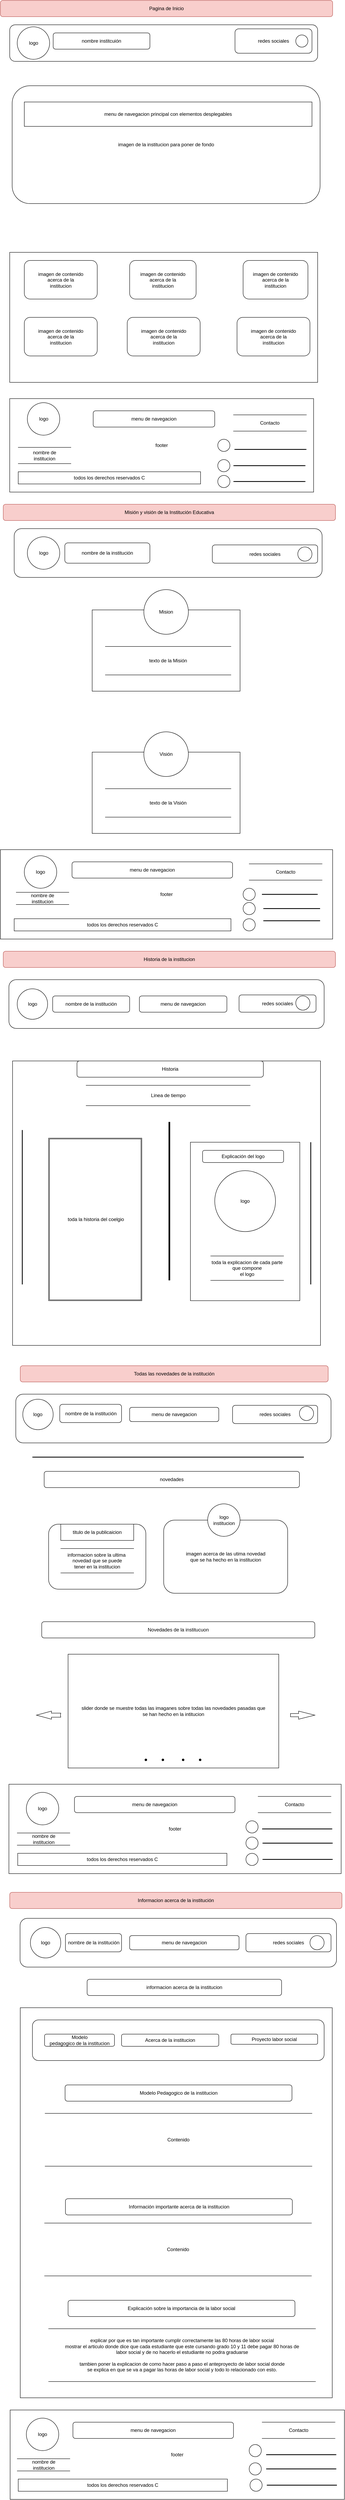 <mxfile version="24.0.7" type="github">
  <diagram name="Página-1" id="djj3ZXUcn-spQ-AeiXdr">
    <mxGraphModel dx="1120" dy="1641" grid="1" gridSize="10" guides="1" tooltips="1" connect="1" arrows="1" fold="1" page="1" pageScale="1" pageWidth="827" pageHeight="1169" math="0" shadow="0">
      <root>
        <mxCell id="0" />
        <mxCell id="1" parent="0" />
        <mxCell id="-t3dqLqAsf-GsAG9dkLh-14" value="" style="rounded=1;whiteSpace=wrap;html=1;" parent="1" vertex="1">
          <mxGeometry x="34" y="40" width="760" height="90" as="geometry" />
        </mxCell>
        <mxCell id="-t3dqLqAsf-GsAG9dkLh-15" value="logo" style="ellipse;whiteSpace=wrap;html=1;aspect=fixed;" parent="1" vertex="1">
          <mxGeometry x="52.5" y="45" width="80" height="80" as="geometry" />
        </mxCell>
        <mxCell id="-t3dqLqAsf-GsAG9dkLh-16" value="nombre institcuión" style="rounded=1;whiteSpace=wrap;html=1;" parent="1" vertex="1">
          <mxGeometry x="141.25" y="60" width="238.75" height="40" as="geometry" />
        </mxCell>
        <mxCell id="-t3dqLqAsf-GsAG9dkLh-17" value="&lt;div&gt;redes sociales&lt;br&gt;&lt;/div&gt;" style="rounded=1;whiteSpace=wrap;html=1;" parent="1" vertex="1">
          <mxGeometry x="590" y="50" width="190" height="60" as="geometry" />
        </mxCell>
        <mxCell id="-t3dqLqAsf-GsAG9dkLh-18" value="imagen de la institucion para poner de fondo" style="rounded=1;whiteSpace=wrap;html=1;" parent="1" vertex="1">
          <mxGeometry x="40" y="190" width="760" height="290" as="geometry" />
        </mxCell>
        <mxCell id="-t3dqLqAsf-GsAG9dkLh-20" value="menu de navegacion principal con elementos desplegables" style="rounded=0;whiteSpace=wrap;html=1;" parent="1" vertex="1">
          <mxGeometry x="70" y="230" width="710" height="60" as="geometry" />
        </mxCell>
        <mxCell id="-t3dqLqAsf-GsAG9dkLh-29" value="" style="rounded=0;whiteSpace=wrap;html=1;" parent="1" vertex="1">
          <mxGeometry x="34" y="600" width="760" height="320" as="geometry" />
        </mxCell>
        <mxCell id="-t3dqLqAsf-GsAG9dkLh-30" value="&lt;div&gt;imagen de contenido &lt;br&gt;&lt;/div&gt;&lt;div&gt;acerca de la &lt;br&gt;&lt;/div&gt;&lt;div&gt;institucion&lt;br&gt;&lt;/div&gt;" style="rounded=1;whiteSpace=wrap;html=1;" parent="1" vertex="1">
          <mxGeometry x="70" y="620" width="180" height="95" as="geometry" />
        </mxCell>
        <mxCell id="-t3dqLqAsf-GsAG9dkLh-34" value="&lt;div&gt;imagen de contenido &lt;br&gt;&lt;/div&gt;&lt;div&gt;acerca de la &lt;br&gt;&lt;/div&gt;&lt;div&gt;institucion&lt;br&gt;&lt;/div&gt;" style="rounded=1;whiteSpace=wrap;html=1;" parent="1" vertex="1">
          <mxGeometry x="330" y="620" width="164" height="95" as="geometry" />
        </mxCell>
        <mxCell id="-t3dqLqAsf-GsAG9dkLh-35" value="&lt;div&gt;imagen de contenido &lt;br&gt;&lt;/div&gt;&lt;div&gt;acerca de la &lt;br&gt;&lt;/div&gt;&lt;div&gt;institucion&lt;br&gt;&lt;/div&gt;" style="rounded=1;whiteSpace=wrap;html=1;" parent="1" vertex="1">
          <mxGeometry x="610" y="620" width="160" height="95" as="geometry" />
        </mxCell>
        <mxCell id="-t3dqLqAsf-GsAG9dkLh-38" value="&lt;div&gt;imagen de contenido &lt;br&gt;&lt;/div&gt;&lt;div&gt;acerca de la &lt;br&gt;&lt;/div&gt;&lt;div&gt;institucion&lt;br&gt;&lt;/div&gt;" style="rounded=1;whiteSpace=wrap;html=1;" parent="1" vertex="1">
          <mxGeometry x="70" y="760" width="180" height="95" as="geometry" />
        </mxCell>
        <mxCell id="-t3dqLqAsf-GsAG9dkLh-40" value="&lt;div&gt;imagen de contenido &lt;br&gt;&lt;/div&gt;&lt;div&gt;acerca de la &lt;br&gt;&lt;/div&gt;&lt;div&gt;institucion&lt;br&gt;&lt;/div&gt;" style="rounded=1;whiteSpace=wrap;html=1;" parent="1" vertex="1">
          <mxGeometry x="324" y="760" width="180" height="95" as="geometry" />
        </mxCell>
        <mxCell id="-t3dqLqAsf-GsAG9dkLh-41" value="&lt;div&gt;imagen de contenido &lt;br&gt;&lt;/div&gt;&lt;div&gt;acerca de la &lt;br&gt;&lt;/div&gt;&lt;div&gt;institucion&lt;br&gt;&lt;/div&gt;" style="rounded=1;whiteSpace=wrap;html=1;" parent="1" vertex="1">
          <mxGeometry x="595" y="760" width="180" height="95" as="geometry" />
        </mxCell>
        <mxCell id="-t3dqLqAsf-GsAG9dkLh-42" value="" style="ellipse;whiteSpace=wrap;html=1;aspect=fixed;" parent="1" vertex="1">
          <mxGeometry x="740" y="65" width="30" height="30" as="geometry" />
        </mxCell>
        <mxCell id="-t3dqLqAsf-GsAG9dkLh-43" value="footer" style="rounded=0;whiteSpace=wrap;html=1;" parent="1" vertex="1">
          <mxGeometry x="34" y="960" width="750" height="230" as="geometry" />
        </mxCell>
        <mxCell id="-t3dqLqAsf-GsAG9dkLh-45" value="Misión y visión de la Institución Educativa" style="rounded=1;whiteSpace=wrap;html=1;fillColor=#f8cecc;strokeColor=#b85450;" parent="1" vertex="1">
          <mxGeometry x="18" y="1220" width="820" height="40" as="geometry" />
        </mxCell>
        <mxCell id="-t3dqLqAsf-GsAG9dkLh-47" value="" style="rounded=1;whiteSpace=wrap;html=1;" parent="1" vertex="1">
          <mxGeometry x="45" y="1280" width="760" height="120" as="geometry" />
        </mxCell>
        <mxCell id="-t3dqLqAsf-GsAG9dkLh-48" value="logo" style="ellipse;whiteSpace=wrap;html=1;aspect=fixed;" parent="1" vertex="1">
          <mxGeometry x="77.5" y="1300" width="80" height="80" as="geometry" />
        </mxCell>
        <mxCell id="-t3dqLqAsf-GsAG9dkLh-49" value="nombre de la institución" style="rounded=1;whiteSpace=wrap;html=1;" parent="1" vertex="1">
          <mxGeometry x="170" y="1315" width="210" height="50" as="geometry" />
        </mxCell>
        <mxCell id="-t3dqLqAsf-GsAG9dkLh-50" value="redes sociales" style="rounded=1;whiteSpace=wrap;html=1;" parent="1" vertex="1">
          <mxGeometry x="534" y="1320" width="260" height="45" as="geometry" />
        </mxCell>
        <mxCell id="-t3dqLqAsf-GsAG9dkLh-51" value="" style="ellipse;whiteSpace=wrap;html=1;aspect=fixed;" parent="1" vertex="1">
          <mxGeometry x="745" y="1325" width="35" height="35" as="geometry" />
        </mxCell>
        <mxCell id="-t3dqLqAsf-GsAG9dkLh-73" value="" style="rounded=0;whiteSpace=wrap;html=1;" parent="1" vertex="1">
          <mxGeometry x="237.5" y="1480" width="365" height="200" as="geometry" />
        </mxCell>
        <mxCell id="-t3dqLqAsf-GsAG9dkLh-74" value="Mision" style="ellipse;whiteSpace=wrap;html=1;aspect=fixed;" parent="1" vertex="1">
          <mxGeometry x="365" y="1430" width="110" height="110" as="geometry" />
        </mxCell>
        <mxCell id="-t3dqLqAsf-GsAG9dkLh-75" value="texto de la Misión" style="shape=partialRectangle;whiteSpace=wrap;html=1;left=0;right=0;fillColor=none;" parent="1" vertex="1">
          <mxGeometry x="270" y="1570" width="310" height="70" as="geometry" />
        </mxCell>
        <mxCell id="-t3dqLqAsf-GsAG9dkLh-76" value="" style="rounded=0;whiteSpace=wrap;html=1;" parent="1" vertex="1">
          <mxGeometry x="237.5" y="1830" width="365" height="200" as="geometry" />
        </mxCell>
        <mxCell id="-t3dqLqAsf-GsAG9dkLh-77" value="Visión" style="ellipse;whiteSpace=wrap;html=1;aspect=fixed;" parent="1" vertex="1">
          <mxGeometry x="365" y="1780" width="110" height="110" as="geometry" />
        </mxCell>
        <mxCell id="-t3dqLqAsf-GsAG9dkLh-78" value="texto de la Visión" style="shape=partialRectangle;whiteSpace=wrap;html=1;left=0;right=0;fillColor=none;" parent="1" vertex="1">
          <mxGeometry x="270" y="1920" width="310" height="70" as="geometry" />
        </mxCell>
        <mxCell id="-t3dqLqAsf-GsAG9dkLh-79" value="footer" style="rounded=0;whiteSpace=wrap;html=1;" parent="1" vertex="1">
          <mxGeometry x="11" y="2070" width="820" height="220" as="geometry" />
        </mxCell>
        <mxCell id="0fJGzm8JXsRj-BR-WS5J-1" value="Historia de la institucion" style="rounded=1;whiteSpace=wrap;html=1;fillColor=#f8cecc;strokeColor=#b85450;" parent="1" vertex="1">
          <mxGeometry x="18" y="2320" width="820" height="40" as="geometry" />
        </mxCell>
        <mxCell id="0fJGzm8JXsRj-BR-WS5J-6" value="" style="rounded=1;whiteSpace=wrap;html=1;" parent="1" vertex="1">
          <mxGeometry x="32" y="2390" width="778" height="120" as="geometry" />
        </mxCell>
        <mxCell id="0fJGzm8JXsRj-BR-WS5J-7" value="logo" style="ellipse;whiteSpace=wrap;html=1;aspect=fixed;" parent="1" vertex="1">
          <mxGeometry x="52.5" y="2412.5" width="75" height="75" as="geometry" />
        </mxCell>
        <mxCell id="0fJGzm8JXsRj-BR-WS5J-8" value="nombre de la institución" style="rounded=1;whiteSpace=wrap;html=1;" parent="1" vertex="1">
          <mxGeometry x="140" y="2430" width="190" height="40" as="geometry" />
        </mxCell>
        <mxCell id="0fJGzm8JXsRj-BR-WS5J-9" value="redes sociales" style="rounded=1;whiteSpace=wrap;html=1;" parent="1" vertex="1">
          <mxGeometry x="600" y="2427.5" width="190" height="42.5" as="geometry" />
        </mxCell>
        <mxCell id="0fJGzm8JXsRj-BR-WS5J-10" value="" style="ellipse;whiteSpace=wrap;html=1;aspect=fixed;" parent="1" vertex="1">
          <mxGeometry x="740" y="2430" width="35" height="35" as="geometry" />
        </mxCell>
        <mxCell id="0fJGzm8JXsRj-BR-WS5J-11" value="" style="rounded=0;whiteSpace=wrap;html=1;" parent="1" vertex="1">
          <mxGeometry x="41" y="2590" width="760" height="700" as="geometry" />
        </mxCell>
        <mxCell id="0fJGzm8JXsRj-BR-WS5J-14" value="Historia" style="rounded=1;whiteSpace=wrap;html=1;" parent="1" vertex="1">
          <mxGeometry x="200" y="2590" width="460" height="40" as="geometry" />
        </mxCell>
        <mxCell id="0fJGzm8JXsRj-BR-WS5J-16" value="Linea de tiempo" style="shape=partialRectangle;whiteSpace=wrap;html=1;left=0;right=0;fillColor=none;" parent="1" vertex="1">
          <mxGeometry x="222.5" y="2650" width="405" height="50" as="geometry" />
        </mxCell>
        <mxCell id="0fJGzm8JXsRj-BR-WS5J-17" value="" style="line;strokeWidth=4;direction=south;html=1;perimeter=backbonePerimeter;points=[];outlineConnect=0;" parent="1" vertex="1">
          <mxGeometry x="420.5" y="2740" width="15" height="390" as="geometry" />
        </mxCell>
        <mxCell id="0fJGzm8JXsRj-BR-WS5J-18" value="" style="line;strokeWidth=2;direction=south;html=1;" parent="1" vertex="1">
          <mxGeometry x="15" y="2760" width="100" height="380" as="geometry" />
        </mxCell>
        <mxCell id="0fJGzm8JXsRj-BR-WS5J-19" value="" style="line;strokeWidth=2;direction=south;html=1;" parent="1" vertex="1">
          <mxGeometry x="727" y="2790" width="100" height="350" as="geometry" />
        </mxCell>
        <mxCell id="0fJGzm8JXsRj-BR-WS5J-26" value="&lt;div align=&quot;left&quot;&gt;&amp;nbsp;toda la historia del coelgio&lt;br&gt;&lt;/div&gt;" style="shape=ext;double=1;rounded=0;whiteSpace=wrap;html=1;" parent="1" vertex="1">
          <mxGeometry x="130" y="2780" width="230" height="400" as="geometry" />
        </mxCell>
        <mxCell id="0fJGzm8JXsRj-BR-WS5J-31" value="" style="rounded=0;whiteSpace=wrap;html=1;" parent="1" vertex="1">
          <mxGeometry x="480" y="2790" width="270" height="390" as="geometry" />
        </mxCell>
        <mxCell id="0fJGzm8JXsRj-BR-WS5J-33" value="logo" style="ellipse;whiteSpace=wrap;html=1;aspect=fixed;" parent="1" vertex="1">
          <mxGeometry x="540" y="2860" width="150" height="150" as="geometry" />
        </mxCell>
        <mxCell id="0fJGzm8JXsRj-BR-WS5J-34" value="Explicación del logo" style="rounded=1;whiteSpace=wrap;html=1;" parent="1" vertex="1">
          <mxGeometry x="510" y="2810" width="200" height="30" as="geometry" />
        </mxCell>
        <mxCell id="0fJGzm8JXsRj-BR-WS5J-35" value="&lt;div&gt;toda la explicacion de cada parte que compone&lt;/div&gt;&lt;div&gt;el logo&lt;br&gt;&lt;/div&gt;" style="shape=partialRectangle;whiteSpace=wrap;html=1;left=0;right=0;fillColor=none;" parent="1" vertex="1">
          <mxGeometry x="530" y="3070" width="180" height="60" as="geometry" />
        </mxCell>
        <mxCell id="0fJGzm8JXsRj-BR-WS5J-36" value="Todas las novedades de la institución" style="rounded=1;whiteSpace=wrap;html=1;fillColor=#f8cecc;strokeColor=#b85450;" parent="1" vertex="1">
          <mxGeometry x="60" y="3340" width="760" height="40" as="geometry" />
        </mxCell>
        <mxCell id="eiacfGHye9uDKOrI_mrM-1" value="Novedades de la institucuon" style="rounded=1;whiteSpace=wrap;html=1;" parent="1" vertex="1">
          <mxGeometry x="113" y="3970" width="674" height="40" as="geometry" />
        </mxCell>
        <mxCell id="eiacfGHye9uDKOrI_mrM-6" value="&lt;div&gt;imagen acerca de las utima novedad &lt;br&gt;&lt;/div&gt;&lt;div&gt;que se ha hecho en la institucion&lt;br&gt;&lt;/div&gt;" style="rounded=1;whiteSpace=wrap;html=1;" parent="1" vertex="1">
          <mxGeometry x="414" y="3720" width="306" height="180" as="geometry" />
        </mxCell>
        <mxCell id="eiacfGHye9uDKOrI_mrM-7" value="&lt;div&gt;logo&lt;/div&gt;&lt;div&gt;institucion&lt;br&gt;&lt;/div&gt;" style="ellipse;whiteSpace=wrap;html=1;aspect=fixed;" parent="1" vertex="1">
          <mxGeometry x="522.5" y="3680" width="80" height="80" as="geometry" />
        </mxCell>
        <mxCell id="eiacfGHye9uDKOrI_mrM-9" value="&lt;div&gt;slider donde se muestre todas las imaganes sobre todas las novedades pasadas que &lt;br&gt;&lt;/div&gt;&lt;div&gt;se han hecho en la intitucion&lt;br&gt;&lt;/div&gt;" style="rounded=0;whiteSpace=wrap;html=1;" parent="1" vertex="1">
          <mxGeometry x="178" y="4050" width="520" height="280" as="geometry" />
        </mxCell>
        <mxCell id="eiacfGHye9uDKOrI_mrM-10" value="novedades" style="rounded=1;whiteSpace=wrap;html=1;" parent="1" vertex="1">
          <mxGeometry x="119" y="3600" width="630" height="40" as="geometry" />
        </mxCell>
        <mxCell id="eiacfGHye9uDKOrI_mrM-12" value="" style="html=1;shadow=0;dashed=0;align=center;verticalAlign=middle;shape=mxgraph.arrows2.arrow;dy=0.6;dx=40;notch=0;" parent="1" vertex="1">
          <mxGeometry x="727" y="4190" width="60" height="20" as="geometry" />
        </mxCell>
        <mxCell id="eiacfGHye9uDKOrI_mrM-13" value="" style="html=1;shadow=0;dashed=0;align=center;verticalAlign=middle;shape=mxgraph.arrows2.arrow;dy=0.5;dx=37;flipH=1;notch=1;" parent="1" vertex="1">
          <mxGeometry x="100" y="4190" width="60" height="20" as="geometry" />
        </mxCell>
        <mxCell id="eiacfGHye9uDKOrI_mrM-21" value="" style="rounded=1;whiteSpace=wrap;html=1;" parent="1" vertex="1">
          <mxGeometry x="49" y="3410" width="778" height="120" as="geometry" />
        </mxCell>
        <mxCell id="eiacfGHye9uDKOrI_mrM-22" value="logo" style="ellipse;whiteSpace=wrap;html=1;aspect=fixed;" parent="1" vertex="1">
          <mxGeometry x="66.25" y="3422.5" width="75" height="75" as="geometry" />
        </mxCell>
        <mxCell id="eiacfGHye9uDKOrI_mrM-23" value="nombre de la institución" style="rounded=1;whiteSpace=wrap;html=1;" parent="1" vertex="1">
          <mxGeometry x="157.5" y="3435" width="152.5" height="45" as="geometry" />
        </mxCell>
        <mxCell id="eiacfGHye9uDKOrI_mrM-24" value="redes sociales" style="rounded=1;whiteSpace=wrap;html=1;" parent="1" vertex="1">
          <mxGeometry x="584" y="3437.5" width="210" height="45" as="geometry" />
        </mxCell>
        <mxCell id="eiacfGHye9uDKOrI_mrM-25" value="" style="ellipse;whiteSpace=wrap;html=1;aspect=fixed;" parent="1" vertex="1">
          <mxGeometry x="749" y="3440" width="35" height="35" as="geometry" />
        </mxCell>
        <mxCell id="eiacfGHye9uDKOrI_mrM-26" value="" style="line;strokeWidth=2;html=1;" parent="1" vertex="1">
          <mxGeometry x="90" y="3560" width="670" height="10" as="geometry" />
        </mxCell>
        <mxCell id="eiacfGHye9uDKOrI_mrM-28" value="" style="shape=waypoint;sketch=0;fillStyle=solid;size=6;pointerEvents=1;points=[];fillColor=none;resizable=0;rotatable=0;perimeter=centerPerimeter;snapToPoint=1;" parent="1" vertex="1">
          <mxGeometry x="402" y="4300" width="20" height="20" as="geometry" />
        </mxCell>
        <mxCell id="eiacfGHye9uDKOrI_mrM-29" value="" style="shape=waypoint;sketch=0;fillStyle=solid;size=6;pointerEvents=1;points=[];fillColor=none;resizable=0;rotatable=0;perimeter=centerPerimeter;snapToPoint=1;" parent="1" vertex="1">
          <mxGeometry x="452" y="4300" width="20" height="20" as="geometry" />
        </mxCell>
        <mxCell id="eiacfGHye9uDKOrI_mrM-30" value="" style="shape=waypoint;sketch=0;fillStyle=solid;size=6;pointerEvents=1;points=[];fillColor=none;resizable=0;rotatable=0;perimeter=centerPerimeter;snapToPoint=1;" parent="1" vertex="1">
          <mxGeometry x="494" y="4300" width="20" height="20" as="geometry" />
        </mxCell>
        <mxCell id="eiacfGHye9uDKOrI_mrM-31" value="" style="shape=waypoint;sketch=0;fillStyle=solid;size=6;pointerEvents=1;points=[];fillColor=none;resizable=0;rotatable=0;perimeter=centerPerimeter;snapToPoint=1;" parent="1" vertex="1">
          <mxGeometry x="360" y="4300" width="20" height="20" as="geometry" />
        </mxCell>
        <mxCell id="eiacfGHye9uDKOrI_mrM-32" value="&lt;div&gt;nombre de &lt;br&gt;&lt;/div&gt;&lt;div&gt;institucion&lt;br&gt;&lt;/div&gt;" style="shape=partialRectangle;whiteSpace=wrap;html=1;left=0;right=0;fillColor=none;" parent="1" vertex="1">
          <mxGeometry x="50" y="2175" width="130" height="30" as="geometry" />
        </mxCell>
        <mxCell id="eiacfGHye9uDKOrI_mrM-34" value="Contacto" style="shape=partialRectangle;whiteSpace=wrap;html=1;left=0;right=0;fillColor=none;" parent="1" vertex="1">
          <mxGeometry x="625" y="2105" width="180" height="40" as="geometry" />
        </mxCell>
        <mxCell id="eiacfGHye9uDKOrI_mrM-35" value="" style="ellipse;whiteSpace=wrap;html=1;aspect=fixed;" parent="1" vertex="1">
          <mxGeometry x="610" y="2165" width="30" height="30" as="geometry" />
        </mxCell>
        <mxCell id="eiacfGHye9uDKOrI_mrM-37" value="" style="line;strokeWidth=2;html=1;" parent="1" vertex="1">
          <mxGeometry x="656.5" y="2175" width="137.5" height="10" as="geometry" />
        </mxCell>
        <mxCell id="eiacfGHye9uDKOrI_mrM-38" value="" style="line;strokeWidth=2;html=1;" parent="1" vertex="1">
          <mxGeometry x="660" y="2210" width="140" height="10" as="geometry" />
        </mxCell>
        <mxCell id="eiacfGHye9uDKOrI_mrM-39" value="" style="line;strokeWidth=2;html=1;" parent="1" vertex="1">
          <mxGeometry x="660" y="2240" width="140" height="10" as="geometry" />
        </mxCell>
        <mxCell id="eiacfGHye9uDKOrI_mrM-41" value="logo" style="ellipse;whiteSpace=wrap;html=1;aspect=fixed;" parent="1" vertex="1">
          <mxGeometry x="70" y="2085" width="80" height="80" as="geometry" />
        </mxCell>
        <mxCell id="eiacfGHye9uDKOrI_mrM-43" value="menu de navegacion" style="rounded=1;whiteSpace=wrap;html=1;" parent="1" vertex="1">
          <mxGeometry x="187.75" y="2100" width="396.25" height="40" as="geometry" />
        </mxCell>
        <mxCell id="eiacfGHye9uDKOrI_mrM-44" value="" style="ellipse;whiteSpace=wrap;html=1;aspect=fixed;" parent="1" vertex="1">
          <mxGeometry x="610" y="2200" width="30" height="30" as="geometry" />
        </mxCell>
        <mxCell id="eiacfGHye9uDKOrI_mrM-45" value="" style="ellipse;whiteSpace=wrap;html=1;aspect=fixed;" parent="1" vertex="1">
          <mxGeometry x="610" y="2240" width="30" height="30" as="geometry" />
        </mxCell>
        <mxCell id="eiacfGHye9uDKOrI_mrM-46" value="todos los derechos reservados C" style="rounded=0;whiteSpace=wrap;html=1;" parent="1" vertex="1">
          <mxGeometry x="45" y="2240" width="535" height="30" as="geometry" />
        </mxCell>
        <mxCell id="eiacfGHye9uDKOrI_mrM-48" value="menu de navegacion" style="rounded=1;whiteSpace=wrap;html=1;" parent="1" vertex="1">
          <mxGeometry x="330" y="3442.5" width="220" height="35" as="geometry" />
        </mxCell>
        <mxCell id="eiacfGHye9uDKOrI_mrM-51" value="" style="rounded=1;whiteSpace=wrap;html=1;" parent="1" vertex="1">
          <mxGeometry x="130" y="3730" width="240" height="160" as="geometry" />
        </mxCell>
        <mxCell id="eiacfGHye9uDKOrI_mrM-52" value="titulo de la publicaicion" style="rounded=0;whiteSpace=wrap;html=1;" parent="1" vertex="1">
          <mxGeometry x="160" y="3730" width="180" height="40" as="geometry" />
        </mxCell>
        <mxCell id="eiacfGHye9uDKOrI_mrM-53" value="&lt;div&gt;informacion sobre la ultima&amp;nbsp;&lt;/div&gt;&lt;div&gt;novedad que se puede &lt;br&gt;&lt;/div&gt;&lt;div&gt;tener en la institucion&lt;br&gt;&lt;/div&gt;" style="shape=partialRectangle;whiteSpace=wrap;html=1;left=0;right=0;fillColor=none;" parent="1" vertex="1">
          <mxGeometry x="160" y="3790" width="180" height="60" as="geometry" />
        </mxCell>
        <mxCell id="eiacfGHye9uDKOrI_mrM-55" value="logo" style="ellipse;whiteSpace=wrap;html=1;aspect=fixed;" parent="1" vertex="1">
          <mxGeometry x="77.5" y="970" width="80" height="80" as="geometry" />
        </mxCell>
        <mxCell id="eiacfGHye9uDKOrI_mrM-56" value="&lt;div&gt;nombre de &lt;br&gt;&lt;/div&gt;&lt;div&gt;institucion&lt;br&gt;&lt;/div&gt;" style="shape=partialRectangle;whiteSpace=wrap;html=1;left=0;right=0;fillColor=none;" parent="1" vertex="1">
          <mxGeometry x="55" y="1080" width="130" height="40" as="geometry" />
        </mxCell>
        <mxCell id="eiacfGHye9uDKOrI_mrM-57" value="menu de navegacion" style="rounded=1;whiteSpace=wrap;html=1;" parent="1" vertex="1">
          <mxGeometry x="240" y="990" width="300" height="40" as="geometry" />
        </mxCell>
        <mxCell id="eiacfGHye9uDKOrI_mrM-58" value="Contacto" style="shape=partialRectangle;whiteSpace=wrap;html=1;left=0;right=0;fillColor=none;" parent="1" vertex="1">
          <mxGeometry x="586.25" y="1000" width="180" height="40" as="geometry" />
        </mxCell>
        <mxCell id="eiacfGHye9uDKOrI_mrM-62" value="" style="line;strokeWidth=2;html=1;" parent="1" vertex="1">
          <mxGeometry x="588.75" y="1080" width="177.5" height="10" as="geometry" />
        </mxCell>
        <mxCell id="eiacfGHye9uDKOrI_mrM-64" value="" style="line;strokeWidth=2;html=1;" parent="1" vertex="1">
          <mxGeometry x="586.25" y="1120" width="177.5" height="10" as="geometry" />
        </mxCell>
        <mxCell id="eiacfGHye9uDKOrI_mrM-65" value="" style="line;strokeWidth=2;html=1;" parent="1" vertex="1">
          <mxGeometry x="586.25" y="1159" width="177.5" height="10" as="geometry" />
        </mxCell>
        <mxCell id="eiacfGHye9uDKOrI_mrM-66" value="" style="ellipse;whiteSpace=wrap;html=1;aspect=fixed;" parent="1" vertex="1">
          <mxGeometry x="547.5" y="1060" width="30" height="30" as="geometry" />
        </mxCell>
        <mxCell id="eiacfGHye9uDKOrI_mrM-67" value="" style="ellipse;whiteSpace=wrap;html=1;aspect=fixed;" parent="1" vertex="1">
          <mxGeometry x="547.5" y="1110" width="30" height="30" as="geometry" />
        </mxCell>
        <mxCell id="eiacfGHye9uDKOrI_mrM-68" value="" style="ellipse;whiteSpace=wrap;html=1;aspect=fixed;" parent="1" vertex="1">
          <mxGeometry x="547.5" y="1149" width="30" height="30" as="geometry" />
        </mxCell>
        <mxCell id="eiacfGHye9uDKOrI_mrM-69" value="todos los derechos reservados C" style="rounded=0;whiteSpace=wrap;html=1;" parent="1" vertex="1">
          <mxGeometry x="55" y="1140" width="450" height="30" as="geometry" />
        </mxCell>
        <mxCell id="eiacfGHye9uDKOrI_mrM-70" value="menu de navegacion" style="rounded=1;whiteSpace=wrap;html=1;" parent="1" vertex="1">
          <mxGeometry x="354" y="2430" width="216" height="40" as="geometry" />
        </mxCell>
        <mxCell id="eiacfGHye9uDKOrI_mrM-72" value="footer" style="rounded=0;whiteSpace=wrap;html=1;" parent="1" vertex="1">
          <mxGeometry x="32" y="4370" width="820" height="220" as="geometry" />
        </mxCell>
        <mxCell id="eiacfGHye9uDKOrI_mrM-73" value="logo" style="ellipse;whiteSpace=wrap;html=1;aspect=fixed;" parent="1" vertex="1">
          <mxGeometry x="75" y="4390" width="80" height="80" as="geometry" />
        </mxCell>
        <mxCell id="eiacfGHye9uDKOrI_mrM-74" value="&lt;div&gt;nombre de &lt;br&gt;&lt;/div&gt;&lt;div&gt;institucion&lt;br&gt;&lt;/div&gt;" style="shape=partialRectangle;whiteSpace=wrap;html=1;left=0;right=0;fillColor=none;" parent="1" vertex="1">
          <mxGeometry x="52.5" y="4490" width="130" height="30" as="geometry" />
        </mxCell>
        <mxCell id="eiacfGHye9uDKOrI_mrM-75" value="menu de navegacion" style="rounded=1;whiteSpace=wrap;html=1;" parent="1" vertex="1">
          <mxGeometry x="426.88" y="4757.5" width="396.25" height="40" as="geometry" />
        </mxCell>
        <mxCell id="eiacfGHye9uDKOrI_mrM-76" value="menu de navegacion" style="rounded=1;whiteSpace=wrap;html=1;" parent="1" vertex="1">
          <mxGeometry x="193.75" y="4400" width="396.25" height="40" as="geometry" />
        </mxCell>
        <mxCell id="eiacfGHye9uDKOrI_mrM-77" value="Contacto" style="shape=partialRectangle;whiteSpace=wrap;html=1;left=0;right=0;fillColor=none;" parent="1" vertex="1">
          <mxGeometry x="647" y="4400" width="180" height="40" as="geometry" />
        </mxCell>
        <mxCell id="eiacfGHye9uDKOrI_mrM-78" value="" style="line;strokeWidth=2;html=1;" parent="1" vertex="1">
          <mxGeometry x="657" y="4475" width="173" height="10" as="geometry" />
        </mxCell>
        <mxCell id="eiacfGHye9uDKOrI_mrM-79" value="" style="ellipse;whiteSpace=wrap;html=1;aspect=fixed;" parent="1" vertex="1">
          <mxGeometry x="617" y="4460" width="30" height="30" as="geometry" />
        </mxCell>
        <mxCell id="eiacfGHye9uDKOrI_mrM-80" value="" style="line;strokeWidth=2;html=1;" parent="1" vertex="1">
          <mxGeometry x="658" y="4510" width="173" height="10" as="geometry" />
        </mxCell>
        <mxCell id="eiacfGHye9uDKOrI_mrM-81" value="" style="ellipse;whiteSpace=wrap;html=1;aspect=fixed;" parent="1" vertex="1">
          <mxGeometry x="617" y="4500" width="30" height="30" as="geometry" />
        </mxCell>
        <mxCell id="eiacfGHye9uDKOrI_mrM-82" value="" style="line;strokeWidth=2;html=1;" parent="1" vertex="1">
          <mxGeometry x="658" y="4550" width="173" height="10" as="geometry" />
        </mxCell>
        <mxCell id="eiacfGHye9uDKOrI_mrM-84" value="" style="ellipse;whiteSpace=wrap;html=1;aspect=fixed;" parent="1" vertex="1">
          <mxGeometry x="617" y="4540" width="30" height="30" as="geometry" />
        </mxCell>
        <mxCell id="eiacfGHye9uDKOrI_mrM-85" value="todos los derechos reservados C" style="rounded=0;whiteSpace=wrap;html=1;" parent="1" vertex="1">
          <mxGeometry x="53.75" y="4540" width="516.25" height="30" as="geometry" />
        </mxCell>
        <mxCell id="eiacfGHye9uDKOrI_mrM-89" value="Informacion acerca de la institución" style="rounded=1;whiteSpace=wrap;html=1;fillColor=#f8cecc;strokeColor=#b85450;" parent="1" vertex="1">
          <mxGeometry x="34" y="4636" width="820" height="40" as="geometry" />
        </mxCell>
        <mxCell id="eiacfGHye9uDKOrI_mrM-90" value="" style="rounded=1;whiteSpace=wrap;html=1;" parent="1" vertex="1">
          <mxGeometry x="59.5" y="4700" width="781" height="120" as="geometry" />
        </mxCell>
        <mxCell id="eiacfGHye9uDKOrI_mrM-91" value="logo" style="ellipse;whiteSpace=wrap;html=1;aspect=fixed;" parent="1" vertex="1">
          <mxGeometry x="85" y="4722.5" width="75" height="75" as="geometry" />
        </mxCell>
        <mxCell id="eiacfGHye9uDKOrI_mrM-92" value="nombre de la institución" style="rounded=1;whiteSpace=wrap;html=1;" parent="1" vertex="1">
          <mxGeometry x="171.5" y="4737.5" width="138.5" height="45" as="geometry" />
        </mxCell>
        <mxCell id="eiacfGHye9uDKOrI_mrM-93" value="menu de navegacion" style="rounded=1;whiteSpace=wrap;html=1;" parent="1" vertex="1">
          <mxGeometry x="330" y="4742.5" width="270" height="35" as="geometry" />
        </mxCell>
        <mxCell id="eiacfGHye9uDKOrI_mrM-95" value="redes sociales" style="rounded=1;whiteSpace=wrap;html=1;" parent="1" vertex="1">
          <mxGeometry x="617" y="4737.5" width="210" height="45" as="geometry" />
        </mxCell>
        <mxCell id="eiacfGHye9uDKOrI_mrM-96" value="" style="ellipse;whiteSpace=wrap;html=1;aspect=fixed;" parent="1" vertex="1">
          <mxGeometry x="775" y="4742.5" width="35" height="35" as="geometry" />
        </mxCell>
        <mxCell id="eiacfGHye9uDKOrI_mrM-98" value="informacion acerca de la institucion" style="rounded=1;whiteSpace=wrap;html=1;" parent="1" vertex="1">
          <mxGeometry x="225" y="4850" width="480" height="40" as="geometry" />
        </mxCell>
        <mxCell id="80yrvIJwGrB-OrTqxSI2-1" value="" style="rounded=0;whiteSpace=wrap;html=1;" parent="1" vertex="1">
          <mxGeometry x="60" y="4920" width="770" height="960" as="geometry" />
        </mxCell>
        <mxCell id="80yrvIJwGrB-OrTqxSI2-7" value="" style="rounded=1;whiteSpace=wrap;html=1;" parent="1" vertex="1">
          <mxGeometry x="90" y="4950" width="720" height="100" as="geometry" />
        </mxCell>
        <mxCell id="80yrvIJwGrB-OrTqxSI2-9" value="&lt;div&gt;Modelo &lt;br&gt;&lt;/div&gt;&lt;div&gt;pedagogico de la institucion&lt;br&gt;&lt;/div&gt;" style="rounded=1;whiteSpace=wrap;html=1;" parent="1" vertex="1">
          <mxGeometry x="120" y="4985" width="172.5" height="30" as="geometry" />
        </mxCell>
        <mxCell id="80yrvIJwGrB-OrTqxSI2-10" value="Acerca de la institucion" style="rounded=1;whiteSpace=wrap;html=1;" parent="1" vertex="1">
          <mxGeometry x="310" y="4985" width="240" height="30" as="geometry" />
        </mxCell>
        <mxCell id="80yrvIJwGrB-OrTqxSI2-11" value="Proyecto labor social" style="rounded=1;whiteSpace=wrap;html=1;" parent="1" vertex="1">
          <mxGeometry x="580" y="4985" width="214" height="25" as="geometry" />
        </mxCell>
        <mxCell id="80yrvIJwGrB-OrTqxSI2-12" value="Modelo Pedagogico de la institucion" style="rounded=1;whiteSpace=wrap;html=1;" parent="1" vertex="1">
          <mxGeometry x="170.63" y="5110" width="560" height="40" as="geometry" />
        </mxCell>
        <mxCell id="80yrvIJwGrB-OrTqxSI2-13" value="Contenido" style="shape=partialRectangle;whiteSpace=wrap;html=1;left=0;right=0;fillColor=none;" parent="1" vertex="1">
          <mxGeometry x="121.25" y="5180" width="658.75" height="130" as="geometry" />
        </mxCell>
        <mxCell id="80yrvIJwGrB-OrTqxSI2-14" value="Información importante acerca de la institucion" style="rounded=1;whiteSpace=wrap;html=1;" parent="1" vertex="1">
          <mxGeometry x="171.5" y="5390" width="560" height="40" as="geometry" />
        </mxCell>
        <mxCell id="80yrvIJwGrB-OrTqxSI2-15" value="Contenido" style="shape=partialRectangle;whiteSpace=wrap;html=1;left=0;right=0;fillColor=none;" parent="1" vertex="1">
          <mxGeometry x="120" y="5450" width="658.75" height="130" as="geometry" />
        </mxCell>
        <mxCell id="80yrvIJwGrB-OrTqxSI2-16" value="Explicación sobre la importancia de la labor social" style="rounded=1;whiteSpace=wrap;html=1;" parent="1" vertex="1">
          <mxGeometry x="178" y="5640" width="560" height="40" as="geometry" />
        </mxCell>
        <mxCell id="80yrvIJwGrB-OrTqxSI2-17" value="&lt;div&gt;explicar por que es tan importante cumplir correctamente las 80 horas de labor social&lt;/div&gt;&lt;div&gt;mostrar el articulo donde dice que cada estudiante que este cursando grado 10 y 11 debe pagar 80 horas de &lt;br&gt;&lt;/div&gt;&lt;div&gt;labor social y de no hacerlo el estudiante no podra graduarse&lt;/div&gt;&lt;div&gt;&lt;br&gt;&lt;/div&gt;&lt;div&gt;tambien poner la explicacion de como hacer paso a paso el anteproyecto de labor social donde&lt;/div&gt;&lt;div&gt;se explica en que se va a pagar las horas de labor social y todo lo relacionado con esto.&lt;br&gt;&lt;/div&gt;" style="shape=partialRectangle;whiteSpace=wrap;html=1;left=0;right=0;fillColor=none;" parent="1" vertex="1">
          <mxGeometry x="130" y="5710" width="658.75" height="130" as="geometry" />
        </mxCell>
        <mxCell id="80yrvIJwGrB-OrTqxSI2-18" value="footer" style="rounded=0;whiteSpace=wrap;html=1;" parent="1" vertex="1">
          <mxGeometry x="35" y="5910" width="825" height="220" as="geometry" />
        </mxCell>
        <mxCell id="80yrvIJwGrB-OrTqxSI2-19" value="logo" style="ellipse;whiteSpace=wrap;html=1;aspect=fixed;" parent="1" vertex="1">
          <mxGeometry x="75" y="5930" width="80" height="80" as="geometry" />
        </mxCell>
        <mxCell id="80yrvIJwGrB-OrTqxSI2-20" value="&lt;div&gt;nombre de &lt;br&gt;&lt;/div&gt;&lt;div&gt;institucion&lt;br&gt;&lt;/div&gt;" style="shape=partialRectangle;whiteSpace=wrap;html=1;left=0;right=0;fillColor=none;" parent="1" vertex="1">
          <mxGeometry x="52.5" y="6030" width="130" height="30" as="geometry" />
        </mxCell>
        <mxCell id="80yrvIJwGrB-OrTqxSI2-21" value="menu de navegacion" style="rounded=1;whiteSpace=wrap;html=1;" parent="1" vertex="1">
          <mxGeometry x="190" y="5940" width="396.25" height="40" as="geometry" />
        </mxCell>
        <mxCell id="80yrvIJwGrB-OrTqxSI2-22" value="Contacto" style="shape=partialRectangle;whiteSpace=wrap;html=1;left=0;right=0;fillColor=none;" parent="1" vertex="1">
          <mxGeometry x="657" y="5940" width="180" height="40" as="geometry" />
        </mxCell>
        <mxCell id="80yrvIJwGrB-OrTqxSI2-23" value="" style="line;strokeWidth=2;html=1;" parent="1" vertex="1">
          <mxGeometry x="667" y="6015" width="173" height="10" as="geometry" />
        </mxCell>
        <mxCell id="80yrvIJwGrB-OrTqxSI2-24" value="" style="line;strokeWidth=2;html=1;" parent="1" vertex="1">
          <mxGeometry x="667" y="6050" width="173" height="10" as="geometry" />
        </mxCell>
        <mxCell id="80yrvIJwGrB-OrTqxSI2-25" value="" style="line;strokeWidth=2;html=1;" parent="1" vertex="1">
          <mxGeometry x="668.5" y="6090" width="173" height="10" as="geometry" />
        </mxCell>
        <mxCell id="80yrvIJwGrB-OrTqxSI2-26" value="" style="ellipse;whiteSpace=wrap;html=1;aspect=fixed;" parent="1" vertex="1">
          <mxGeometry x="625" y="5995" width="30" height="30" as="geometry" />
        </mxCell>
        <mxCell id="80yrvIJwGrB-OrTqxSI2-28" value="" style="ellipse;whiteSpace=wrap;html=1;aspect=fixed;" parent="1" vertex="1">
          <mxGeometry x="625" y="6040" width="30" height="30" as="geometry" />
        </mxCell>
        <mxCell id="80yrvIJwGrB-OrTqxSI2-29" value="" style="ellipse;whiteSpace=wrap;html=1;aspect=fixed;" parent="1" vertex="1">
          <mxGeometry x="627" y="6080" width="30" height="30" as="geometry" />
        </mxCell>
        <mxCell id="80yrvIJwGrB-OrTqxSI2-30" value="todos los derechos reservados C" style="rounded=0;whiteSpace=wrap;html=1;" parent="1" vertex="1">
          <mxGeometry x="55" y="6080" width="516.25" height="30" as="geometry" />
        </mxCell>
        <mxCell id="80yrvIJwGrB-OrTqxSI2-31" value="Pagina de Inicio" style="rounded=1;whiteSpace=wrap;html=1;fillColor=#f8cecc;strokeColor=#b85450;" parent="1" vertex="1">
          <mxGeometry x="11" y="-20" width="820" height="40" as="geometry" />
        </mxCell>
      </root>
    </mxGraphModel>
  </diagram>
</mxfile>
